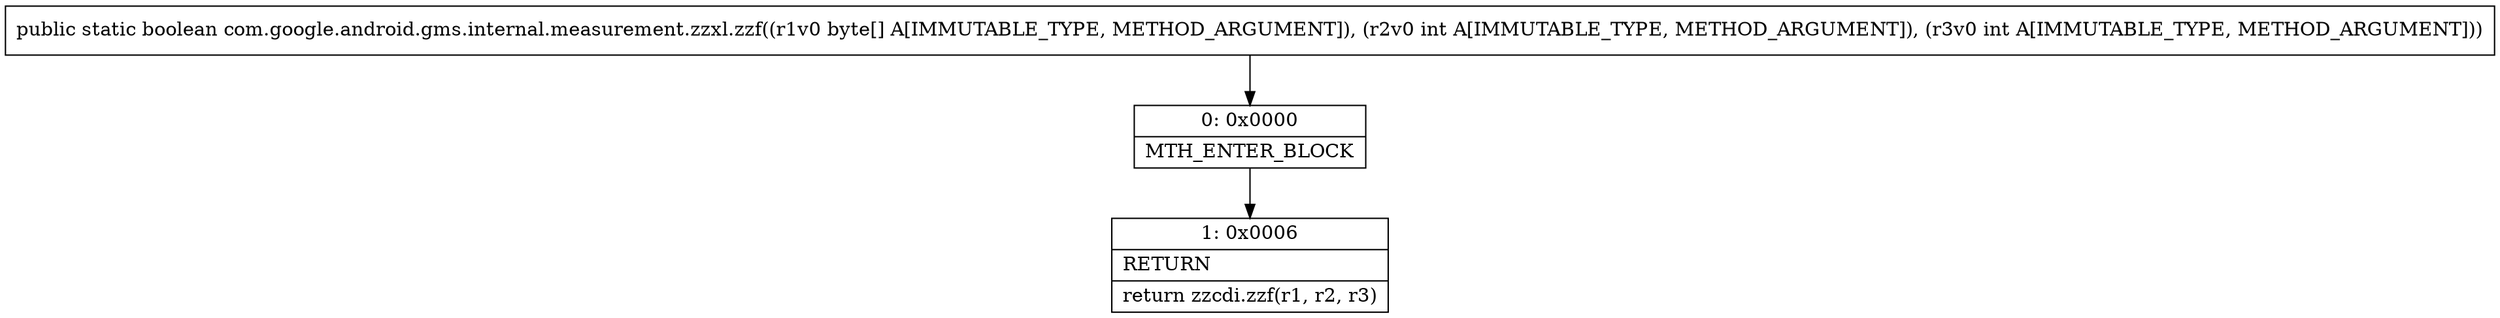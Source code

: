 digraph "CFG forcom.google.android.gms.internal.measurement.zzxl.zzf([BII)Z" {
Node_0 [shape=record,label="{0\:\ 0x0000|MTH_ENTER_BLOCK\l}"];
Node_1 [shape=record,label="{1\:\ 0x0006|RETURN\l|return zzcdi.zzf(r1, r2, r3)\l}"];
MethodNode[shape=record,label="{public static boolean com.google.android.gms.internal.measurement.zzxl.zzf((r1v0 byte[] A[IMMUTABLE_TYPE, METHOD_ARGUMENT]), (r2v0 int A[IMMUTABLE_TYPE, METHOD_ARGUMENT]), (r3v0 int A[IMMUTABLE_TYPE, METHOD_ARGUMENT])) }"];
MethodNode -> Node_0;
Node_0 -> Node_1;
}

